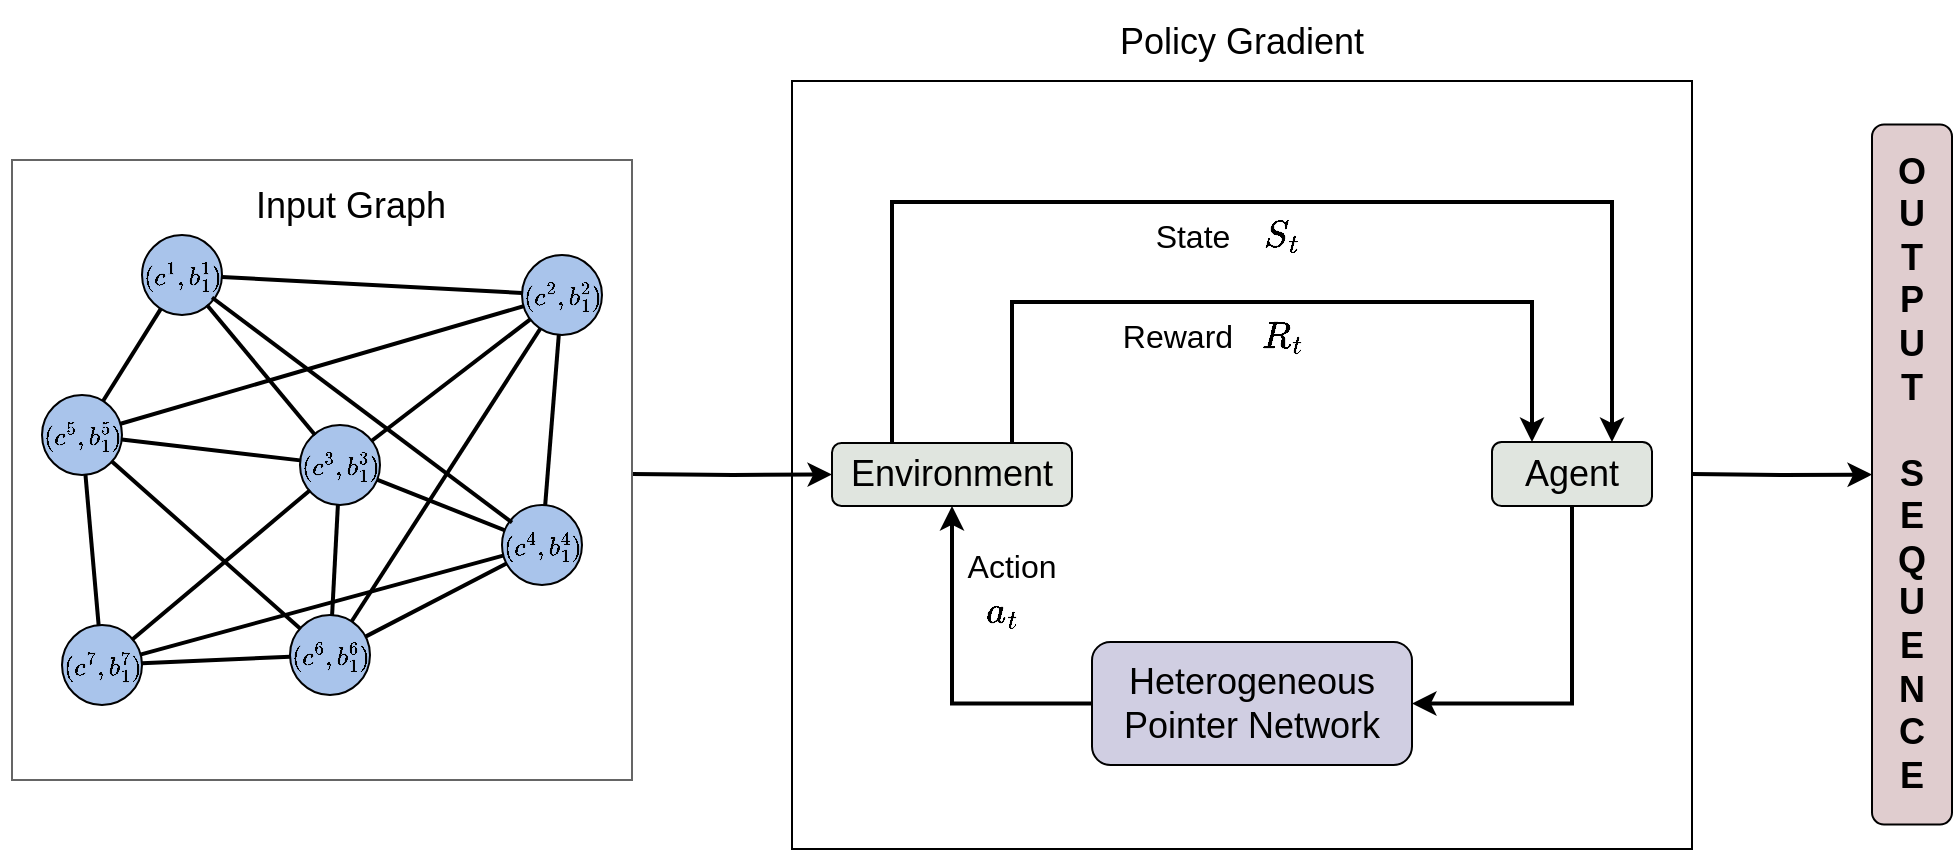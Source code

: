 <mxfile version="15.9.6" type="github">
  <diagram id="P9s8tQnz6vP6Jp-wh3C2" name="Page-1">
    <mxGraphModel dx="1351" dy="921" grid="1" gridSize="10" guides="1" tooltips="1" connect="1" arrows="1" fold="1" page="1" pageScale="1" pageWidth="1169" pageHeight="827" math="1" shadow="0">
      <root>
        <mxCell id="0" />
        <mxCell id="1" parent="0" />
        <mxCell id="JJIb5TfWh0ZeVr9pCVY0-63" value="" style="edgeStyle=orthogonalEdgeStyle;rounded=0;orthogonalLoop=1;jettySize=auto;html=1;fontSize=16;strokeWidth=2;" edge="1" parent="1" target="JJIb5TfWh0ZeVr9pCVY0-60">
          <mxGeometry relative="1" as="geometry">
            <mxPoint x="950" y="426" as="sourcePoint" />
          </mxGeometry>
        </mxCell>
        <mxCell id="JJIb5TfWh0ZeVr9pCVY0-35" value="" style="rounded=0;whiteSpace=wrap;html=1;fillColor=none;" vertex="1" parent="1">
          <mxGeometry x="500" y="229.5" width="450" height="384" as="geometry" />
        </mxCell>
        <mxCell id="JJIb5TfWh0ZeVr9pCVY0-1" value="" style="endArrow=none;html=1;rounded=0;strokeColor=#000000;strokeWidth=2;" edge="1" parent="1" source="JJIb5TfWh0ZeVr9pCVY0-29" target="JJIb5TfWh0ZeVr9pCVY0-25">
          <mxGeometry width="50" height="50" relative="1" as="geometry">
            <mxPoint x="163.257" y="511.576" as="sourcePoint" />
            <mxPoint x="156.644" y="436.432" as="targetPoint" />
          </mxGeometry>
        </mxCell>
        <mxCell id="JJIb5TfWh0ZeVr9pCVY0-2" value="" style="endArrow=none;html=1;rounded=0;strokeWidth=2;" edge="1" parent="1" source="JJIb5TfWh0ZeVr9pCVY0-26" target="JJIb5TfWh0ZeVr9pCVY0-29">
          <mxGeometry width="50" height="50" relative="1" as="geometry">
            <mxPoint x="310" y="546.5" as="sourcePoint" />
            <mxPoint x="360" y="496.5" as="targetPoint" />
          </mxGeometry>
        </mxCell>
        <mxCell id="JJIb5TfWh0ZeVr9pCVY0-3" value="" style="endArrow=none;html=1;rounded=0;strokeColor=#000000;strokeWidth=2;" edge="1" parent="1" source="JJIb5TfWh0ZeVr9pCVY0-27" target="JJIb5TfWh0ZeVr9pCVY0-28">
          <mxGeometry width="50" height="50" relative="1" as="geometry">
            <mxPoint x="173.257" y="521.576" as="sourcePoint" />
            <mxPoint x="166.644" y="446.432" as="targetPoint" />
          </mxGeometry>
        </mxCell>
        <mxCell id="JJIb5TfWh0ZeVr9pCVY0-4" value="" style="endArrow=none;html=1;rounded=0;strokeColor=#000000;strokeWidth=2;" edge="1" parent="1" source="JJIb5TfWh0ZeVr9pCVY0-24" target="JJIb5TfWh0ZeVr9pCVY0-27">
          <mxGeometry width="50" height="50" relative="1" as="geometry">
            <mxPoint x="183.257" y="531.576" as="sourcePoint" />
            <mxPoint x="176.644" y="456.432" as="targetPoint" />
          </mxGeometry>
        </mxCell>
        <mxCell id="JJIb5TfWh0ZeVr9pCVY0-58" value="" style="edgeStyle=orthogonalEdgeStyle;rounded=0;orthogonalLoop=1;jettySize=auto;html=1;fontSize=16;strokeWidth=2;" edge="1" parent="1" target="JJIb5TfWh0ZeVr9pCVY0-38">
          <mxGeometry relative="1" as="geometry">
            <mxPoint x="420" y="426" as="sourcePoint" />
            <Array as="points" />
          </mxGeometry>
        </mxCell>
        <mxCell id="JJIb5TfWh0ZeVr9pCVY0-5" value="" style="whiteSpace=wrap;html=1;aspect=fixed;strokeColor=#656565;fillColor=none;" vertex="1" parent="1">
          <mxGeometry x="110" y="269" width="310" height="310" as="geometry" />
        </mxCell>
        <mxCell id="JJIb5TfWh0ZeVr9pCVY0-6" value="" style="endArrow=none;html=1;rounded=0;strokeWidth=2;" edge="1" parent="1" source="JJIb5TfWh0ZeVr9pCVY0-26" target="JJIb5TfWh0ZeVr9pCVY0-28">
          <mxGeometry width="50" height="50" relative="1" as="geometry">
            <mxPoint x="274" y="503" as="sourcePoint" />
            <mxPoint x="319" y="466.5" as="targetPoint" />
          </mxGeometry>
        </mxCell>
        <mxCell id="JJIb5TfWh0ZeVr9pCVY0-7" value="" style="endArrow=none;html=1;rounded=0;strokeColor=#000000;strokeWidth=2;" edge="1" parent="1" source="JJIb5TfWh0ZeVr9pCVY0-27" target="JJIb5TfWh0ZeVr9pCVY0-14">
          <mxGeometry width="50" height="50" relative="1" as="geometry">
            <mxPoint x="378.74" y="446.534" as="sourcePoint" />
            <mxPoint x="255" y="396.5" as="targetPoint" />
          </mxGeometry>
        </mxCell>
        <mxCell id="JJIb5TfWh0ZeVr9pCVY0-8" value="" style="ellipse;whiteSpace=wrap;html=1;aspect=fixed;strokeColor=#000000;fillColor=#A9C4EB;" vertex="1" parent="1">
          <mxGeometry x="355" y="441.5" width="40" height="40" as="geometry" />
        </mxCell>
        <mxCell id="JJIb5TfWh0ZeVr9pCVY0-9" value="" style="ellipse;whiteSpace=wrap;html=1;aspect=fixed;strokeColor=#000000;fillColor=#A9C4EB;" vertex="1" parent="1">
          <mxGeometry x="125" y="386.5" width="40" height="40" as="geometry" />
        </mxCell>
        <mxCell id="JJIb5TfWh0ZeVr9pCVY0-10" value="" style="ellipse;whiteSpace=wrap;html=1;aspect=fixed;strokeColor=#000000;fillColor=#A9C4EB;" vertex="1" parent="1">
          <mxGeometry x="254" y="401.5" width="40" height="40" as="geometry" />
        </mxCell>
        <mxCell id="JJIb5TfWh0ZeVr9pCVY0-11" value="" style="ellipse;whiteSpace=wrap;html=1;aspect=fixed;strokeColor=#000000;fillColor=#A9C4EB;" vertex="1" parent="1">
          <mxGeometry x="135" y="501.5" width="40" height="40" as="geometry" />
        </mxCell>
        <mxCell id="JJIb5TfWh0ZeVr9pCVY0-12" value="" style="ellipse;whiteSpace=wrap;html=1;aspect=fixed;strokeColor=#000000;fillColor=#A9C4EB;" vertex="1" parent="1">
          <mxGeometry x="249" y="496.5" width="40" height="40" as="geometry" />
        </mxCell>
        <mxCell id="JJIb5TfWh0ZeVr9pCVY0-13" value="" style="ellipse;whiteSpace=wrap;html=1;aspect=fixed;strokeColor=#000000;fillColor=#A9C4EB;" vertex="1" parent="1">
          <mxGeometry x="175" y="306.5" width="40" height="40" as="geometry" />
        </mxCell>
        <mxCell id="JJIb5TfWh0ZeVr9pCVY0-14" value="" style="ellipse;whiteSpace=wrap;html=1;aspect=fixed;strokeColor=#000000;fillColor=#A9C4EB;" vertex="1" parent="1">
          <mxGeometry x="365" y="316.5" width="40" height="40" as="geometry" />
        </mxCell>
        <mxCell id="JJIb5TfWh0ZeVr9pCVY0-15" value="" style="endArrow=none;html=1;rounded=0;strokeColor=#000000;strokeWidth=2;" edge="1" parent="1" source="JJIb5TfWh0ZeVr9pCVY0-12" target="JJIb5TfWh0ZeVr9pCVY0-8">
          <mxGeometry width="50" height="50" relative="1" as="geometry">
            <mxPoint x="205" y="446.5" as="sourcePoint" />
            <mxPoint x="357.663" y="479.617" as="targetPoint" />
          </mxGeometry>
        </mxCell>
        <mxCell id="JJIb5TfWh0ZeVr9pCVY0-16" value="" style="endArrow=none;html=1;rounded=0;strokeColor=#000000;fontSize=16;fontStyle=1;strokeWidth=2;" edge="1" parent="1" source="JJIb5TfWh0ZeVr9pCVY0-12" target="JJIb5TfWh0ZeVr9pCVY0-9">
          <mxGeometry width="50" height="50" relative="1" as="geometry">
            <mxPoint x="205" y="446.5" as="sourcePoint" />
            <mxPoint x="255" y="396.5" as="targetPoint" />
          </mxGeometry>
        </mxCell>
        <mxCell id="JJIb5TfWh0ZeVr9pCVY0-17" value="" style="endArrow=none;html=1;rounded=0;strokeColor=#000000;strokeWidth=2;" edge="1" parent="1" source="JJIb5TfWh0ZeVr9pCVY0-11" target="JJIb5TfWh0ZeVr9pCVY0-12">
          <mxGeometry width="50" height="50" relative="1" as="geometry">
            <mxPoint x="205" y="446.5" as="sourcePoint" />
            <mxPoint x="255" y="396.5" as="targetPoint" />
          </mxGeometry>
        </mxCell>
        <mxCell id="JJIb5TfWh0ZeVr9pCVY0-18" value="" style="endArrow=none;html=1;rounded=0;strokeColor=#000000;strokeWidth=2;" edge="1" parent="1" source="JJIb5TfWh0ZeVr9pCVY0-13" target="JJIb5TfWh0ZeVr9pCVY0-14">
          <mxGeometry width="50" height="50" relative="1" as="geometry">
            <mxPoint x="205" y="446.5" as="sourcePoint" />
            <mxPoint x="255" y="396.5" as="targetPoint" />
          </mxGeometry>
        </mxCell>
        <mxCell id="JJIb5TfWh0ZeVr9pCVY0-19" value="" style="endArrow=none;html=1;rounded=0;strokeColor=#000000;strokeWidth=2;" edge="1" parent="1" source="JJIb5TfWh0ZeVr9pCVY0-9" target="JJIb5TfWh0ZeVr9pCVY0-10">
          <mxGeometry width="50" height="50" relative="1" as="geometry">
            <mxPoint x="205" y="446.5" as="sourcePoint" />
            <mxPoint x="255" y="396.5" as="targetPoint" />
          </mxGeometry>
        </mxCell>
        <mxCell id="JJIb5TfWh0ZeVr9pCVY0-20" value="" style="endArrow=none;html=1;rounded=0;strokeColor=#000000;strokeWidth=2;" edge="1" parent="1" source="JJIb5TfWh0ZeVr9pCVY0-9" target="JJIb5TfWh0ZeVr9pCVY0-13">
          <mxGeometry width="50" height="50" relative="1" as="geometry">
            <mxPoint x="205" y="446.5" as="sourcePoint" />
            <mxPoint x="255" y="396.5" as="targetPoint" />
          </mxGeometry>
        </mxCell>
        <mxCell id="JJIb5TfWh0ZeVr9pCVY0-21" value="" style="endArrow=none;html=1;rounded=0;strokeColor=#000000;strokeWidth=2;" edge="1" parent="1" source="JJIb5TfWh0ZeVr9pCVY0-11" target="JJIb5TfWh0ZeVr9pCVY0-9">
          <mxGeometry width="50" height="50" relative="1" as="geometry">
            <mxPoint x="205" y="446.5" as="sourcePoint" />
            <mxPoint x="255" y="396.5" as="targetPoint" />
          </mxGeometry>
        </mxCell>
        <mxCell id="JJIb5TfWh0ZeVr9pCVY0-22" value="" style="endArrow=none;html=1;rounded=0;strokeColor=#000000;strokeWidth=2;" edge="1" parent="1" source="JJIb5TfWh0ZeVr9pCVY0-10" target="JJIb5TfWh0ZeVr9pCVY0-14">
          <mxGeometry width="50" height="50" relative="1" as="geometry">
            <mxPoint x="205" y="446.5" as="sourcePoint" />
            <mxPoint x="255" y="396.5" as="targetPoint" />
          </mxGeometry>
        </mxCell>
        <mxCell id="JJIb5TfWh0ZeVr9pCVY0-23" value="&lt;font style=&quot;font-size: 11px&quot;&gt;$$(c^1,b^1_1)$$&lt;/font&gt;" style="text;html=1;strokeColor=none;fillColor=none;align=center;verticalAlign=middle;whiteSpace=wrap;rounded=0;fontSize=11;" vertex="1" parent="1">
          <mxGeometry x="180" y="311.5" width="30" height="30" as="geometry" />
        </mxCell>
        <mxCell id="JJIb5TfWh0ZeVr9pCVY0-24" value="&lt;span style=&quot;font-size: 11px&quot;&gt;$$(c^7,b^7_1)$$&lt;/span&gt;" style="text;html=1;strokeColor=none;fillColor=none;align=center;verticalAlign=middle;whiteSpace=wrap;rounded=0;fontSize=11;" vertex="1" parent="1">
          <mxGeometry x="140" y="506.5" width="30" height="30" as="geometry" />
        </mxCell>
        <mxCell id="JJIb5TfWh0ZeVr9pCVY0-25" value="&lt;span style=&quot;font-size: 11px&quot;&gt;$$(c^5,b^5_1)$$&lt;/span&gt;" style="text;html=1;strokeColor=none;fillColor=none;align=center;verticalAlign=middle;whiteSpace=wrap;rounded=0;fontSize=11;" vertex="1" parent="1">
          <mxGeometry x="130" y="391.5" width="30" height="30" as="geometry" />
        </mxCell>
        <mxCell id="JJIb5TfWh0ZeVr9pCVY0-26" value="&lt;span style=&quot;font-size: 11px&quot;&gt;$$(c^6,b^6_1)$$&lt;/span&gt;" style="text;html=1;strokeColor=none;fillColor=none;align=center;verticalAlign=middle;whiteSpace=wrap;rounded=0;fontSize=11;" vertex="1" parent="1">
          <mxGeometry x="254" y="501.5" width="30" height="30" as="geometry" />
        </mxCell>
        <mxCell id="JJIb5TfWh0ZeVr9pCVY0-27" value="&lt;span style=&quot;font-size: 11px&quot;&gt;$$(c^4,b^4_1)$$&lt;/span&gt;" style="text;html=1;strokeColor=none;fillColor=none;align=center;verticalAlign=middle;whiteSpace=wrap;rounded=0;fontSize=11;" vertex="1" parent="1">
          <mxGeometry x="360" y="446.5" width="30" height="30" as="geometry" />
        </mxCell>
        <mxCell id="JJIb5TfWh0ZeVr9pCVY0-28" value="&lt;span style=&quot;font-size: 11px&quot;&gt;$$(c^3,b^3_1)$$&lt;/span&gt;" style="text;html=1;strokeColor=none;fillColor=none;align=center;verticalAlign=middle;whiteSpace=wrap;rounded=0;fontSize=11;" vertex="1" parent="1">
          <mxGeometry x="259" y="406.5" width="30" height="30" as="geometry" />
        </mxCell>
        <mxCell id="JJIb5TfWh0ZeVr9pCVY0-29" value="&lt;span style=&quot;font-size: 11px&quot;&gt;$$(c^2,b^2_1)$$&lt;/span&gt;" style="text;html=1;strokeColor=none;fillColor=none;align=center;verticalAlign=middle;whiteSpace=wrap;rounded=0;fontSize=11;" vertex="1" parent="1">
          <mxGeometry x="370" y="321.5" width="30" height="30" as="geometry" />
        </mxCell>
        <mxCell id="JJIb5TfWh0ZeVr9pCVY0-30" value="&lt;font style=&quot;font-size: 18px&quot;&gt;Input Graph&lt;/font&gt;" style="text;html=1;strokeColor=none;fillColor=none;align=center;verticalAlign=middle;whiteSpace=wrap;rounded=0;fontSize=16;" vertex="1" parent="1">
          <mxGeometry x="229" y="276.5" width="101" height="30" as="geometry" />
        </mxCell>
        <mxCell id="JJIb5TfWh0ZeVr9pCVY0-31" value="" style="endArrow=none;html=1;rounded=0;strokeWidth=2;" edge="1" parent="1" source="JJIb5TfWh0ZeVr9pCVY0-28" target="JJIb5TfWh0ZeVr9pCVY0-23">
          <mxGeometry width="50" height="50" relative="1" as="geometry">
            <mxPoint x="239" y="407" as="sourcePoint" />
            <mxPoint x="289" y="357" as="targetPoint" />
          </mxGeometry>
        </mxCell>
        <mxCell id="JJIb5TfWh0ZeVr9pCVY0-32" value="" style="endArrow=none;html=1;rounded=0;strokeWidth=2;" edge="1" parent="1" source="JJIb5TfWh0ZeVr9pCVY0-23" target="JJIb5TfWh0ZeVr9pCVY0-27">
          <mxGeometry width="50" height="50" relative="1" as="geometry">
            <mxPoint x="330" y="663" as="sourcePoint" />
            <mxPoint x="380" y="613" as="targetPoint" />
          </mxGeometry>
        </mxCell>
        <mxCell id="JJIb5TfWh0ZeVr9pCVY0-33" value="" style="endArrow=none;html=1;rounded=0;strokeWidth=2;" edge="1" parent="1" source="JJIb5TfWh0ZeVr9pCVY0-24" target="JJIb5TfWh0ZeVr9pCVY0-28">
          <mxGeometry width="50" height="50" relative="1" as="geometry">
            <mxPoint x="175" y="633" as="sourcePoint" />
            <mxPoint x="225" y="583" as="targetPoint" />
          </mxGeometry>
        </mxCell>
        <mxCell id="JJIb5TfWh0ZeVr9pCVY0-36" value="&lt;font style=&quot;font-size: 18px&quot;&gt;Policy Gradient&lt;/font&gt;" style="text;html=1;strokeColor=none;fillColor=none;align=center;verticalAlign=middle;whiteSpace=wrap;rounded=0;" vertex="1" parent="1">
          <mxGeometry x="660" y="189.5" width="130" height="40" as="geometry" />
        </mxCell>
        <mxCell id="JJIb5TfWh0ZeVr9pCVY0-59" style="edgeStyle=orthogonalEdgeStyle;rounded=0;orthogonalLoop=1;jettySize=auto;html=1;entryX=1;entryY=0.5;entryDx=0;entryDy=0;fontSize=18;strokeWidth=2;" edge="1" parent="1" source="JJIb5TfWh0ZeVr9pCVY0-37" target="JJIb5TfWh0ZeVr9pCVY0-48">
          <mxGeometry relative="1" as="geometry">
            <Array as="points">
              <mxPoint x="890" y="541" />
            </Array>
          </mxGeometry>
        </mxCell>
        <mxCell id="JJIb5TfWh0ZeVr9pCVY0-37" value="&lt;font style=&quot;font-size: 18px&quot;&gt;Agent&lt;/font&gt;" style="rounded=1;whiteSpace=wrap;html=1;fontSize=16;fillColor=#E0E5DF;" vertex="1" parent="1">
          <mxGeometry x="850" y="410" width="80" height="32" as="geometry" />
        </mxCell>
        <mxCell id="JJIb5TfWh0ZeVr9pCVY0-41" style="edgeStyle=orthogonalEdgeStyle;rounded=0;orthogonalLoop=1;jettySize=auto;html=1;fontSize=16;strokeWidth=2;exitX=0.75;exitY=0;exitDx=0;exitDy=0;entryX=0.25;entryY=0;entryDx=0;entryDy=0;" edge="1" parent="1" source="JJIb5TfWh0ZeVr9pCVY0-38" target="JJIb5TfWh0ZeVr9pCVY0-37">
          <mxGeometry relative="1" as="geometry">
            <mxPoint x="870" y="410" as="targetPoint" />
            <Array as="points">
              <mxPoint x="610" y="340" />
              <mxPoint x="870" y="340" />
            </Array>
          </mxGeometry>
        </mxCell>
        <mxCell id="JJIb5TfWh0ZeVr9pCVY0-42" style="edgeStyle=orthogonalEdgeStyle;rounded=0;orthogonalLoop=1;jettySize=auto;html=1;exitX=0.25;exitY=0;exitDx=0;exitDy=0;entryX=0.75;entryY=0;entryDx=0;entryDy=0;fontSize=16;strokeWidth=2;" edge="1" parent="1" source="JJIb5TfWh0ZeVr9pCVY0-38" target="JJIb5TfWh0ZeVr9pCVY0-37">
          <mxGeometry relative="1" as="geometry">
            <Array as="points">
              <mxPoint x="550" y="290" />
              <mxPoint x="910" y="290" />
            </Array>
          </mxGeometry>
        </mxCell>
        <mxCell id="JJIb5TfWh0ZeVr9pCVY0-38" value="&lt;font style=&quot;font-size: 18px&quot;&gt;Environment&lt;/font&gt;" style="rounded=1;whiteSpace=wrap;html=1;fontSize=16;fillColor=#E0E5DF;" vertex="1" parent="1">
          <mxGeometry x="520" y="410.5" width="120" height="31.5" as="geometry" />
        </mxCell>
        <mxCell id="JJIb5TfWh0ZeVr9pCVY0-43" value="$$R_t$$" style="text;html=1;strokeColor=none;fillColor=none;align=center;verticalAlign=middle;whiteSpace=wrap;rounded=0;fontSize=16;" vertex="1" parent="1">
          <mxGeometry x="730" y="341.5" width="30" height="30" as="geometry" />
        </mxCell>
        <mxCell id="JJIb5TfWh0ZeVr9pCVY0-44" value="Reward" style="text;html=1;strokeColor=none;fillColor=none;align=center;verticalAlign=middle;whiteSpace=wrap;rounded=0;fontSize=16;" vertex="1" parent="1">
          <mxGeometry x="657.5" y="341.5" width="70" height="30" as="geometry" />
        </mxCell>
        <mxCell id="JJIb5TfWh0ZeVr9pCVY0-45" value="State" style="text;html=1;strokeColor=none;fillColor=none;align=center;verticalAlign=middle;whiteSpace=wrap;rounded=0;fontSize=16;" vertex="1" parent="1">
          <mxGeometry x="672.5" y="291.5" width="55" height="30" as="geometry" />
        </mxCell>
        <mxCell id="JJIb5TfWh0ZeVr9pCVY0-47" value="$$S_t$$" style="text;html=1;strokeColor=none;fillColor=none;align=center;verticalAlign=middle;whiteSpace=wrap;rounded=0;fontSize=16;" vertex="1" parent="1">
          <mxGeometry x="730" y="291.5" width="30" height="30" as="geometry" />
        </mxCell>
        <mxCell id="JJIb5TfWh0ZeVr9pCVY0-50" style="edgeStyle=orthogonalEdgeStyle;rounded=0;orthogonalLoop=1;jettySize=auto;html=1;entryX=0.5;entryY=1;entryDx=0;entryDy=0;fontSize=16;strokeWidth=2;exitX=0;exitY=0.5;exitDx=0;exitDy=0;" edge="1" parent="1" source="JJIb5TfWh0ZeVr9pCVY0-48" target="JJIb5TfWh0ZeVr9pCVY0-38">
          <mxGeometry relative="1" as="geometry">
            <Array as="points">
              <mxPoint x="580" y="541" />
            </Array>
          </mxGeometry>
        </mxCell>
        <mxCell id="JJIb5TfWh0ZeVr9pCVY0-48" value="&lt;font style=&quot;font-size: 18px&quot;&gt;Heterogeneous Pointer Network&lt;/font&gt;" style="rounded=1;whiteSpace=wrap;html=1;fontSize=16;fillColor=#D0CEE2;" vertex="1" parent="1">
          <mxGeometry x="650" y="510" width="160" height="61.5" as="geometry" />
        </mxCell>
        <mxCell id="JJIb5TfWh0ZeVr9pCVY0-51" value="Action" style="text;html=1;strokeColor=none;fillColor=none;align=center;verticalAlign=middle;whiteSpace=wrap;rounded=0;fontSize=16;" vertex="1" parent="1">
          <mxGeometry x="580" y="456.75" width="60" height="30" as="geometry" />
        </mxCell>
        <mxCell id="JJIb5TfWh0ZeVr9pCVY0-52" value="$$a_t$$" style="text;html=1;strokeColor=none;fillColor=none;align=center;verticalAlign=middle;whiteSpace=wrap;rounded=0;fontSize=16;" vertex="1" parent="1">
          <mxGeometry x="590" y="480" width="30" height="30" as="geometry" />
        </mxCell>
        <mxCell id="JJIb5TfWh0ZeVr9pCVY0-60" value="&lt;b&gt;O&lt;br&gt;U&lt;br&gt;T&lt;br&gt;P&lt;br&gt;U&lt;br&gt;T&lt;br&gt;&lt;br&gt;S&lt;br&gt;E&lt;br&gt;Q&lt;br&gt;U&lt;br&gt;E&lt;br&gt;N&lt;br&gt;C&lt;br&gt;E&lt;/b&gt;" style="rounded=1;whiteSpace=wrap;html=1;fontSize=18;fillColor=#E0CDCF;" vertex="1" parent="1">
          <mxGeometry x="1040" y="251.25" width="40" height="350" as="geometry" />
        </mxCell>
      </root>
    </mxGraphModel>
  </diagram>
</mxfile>
